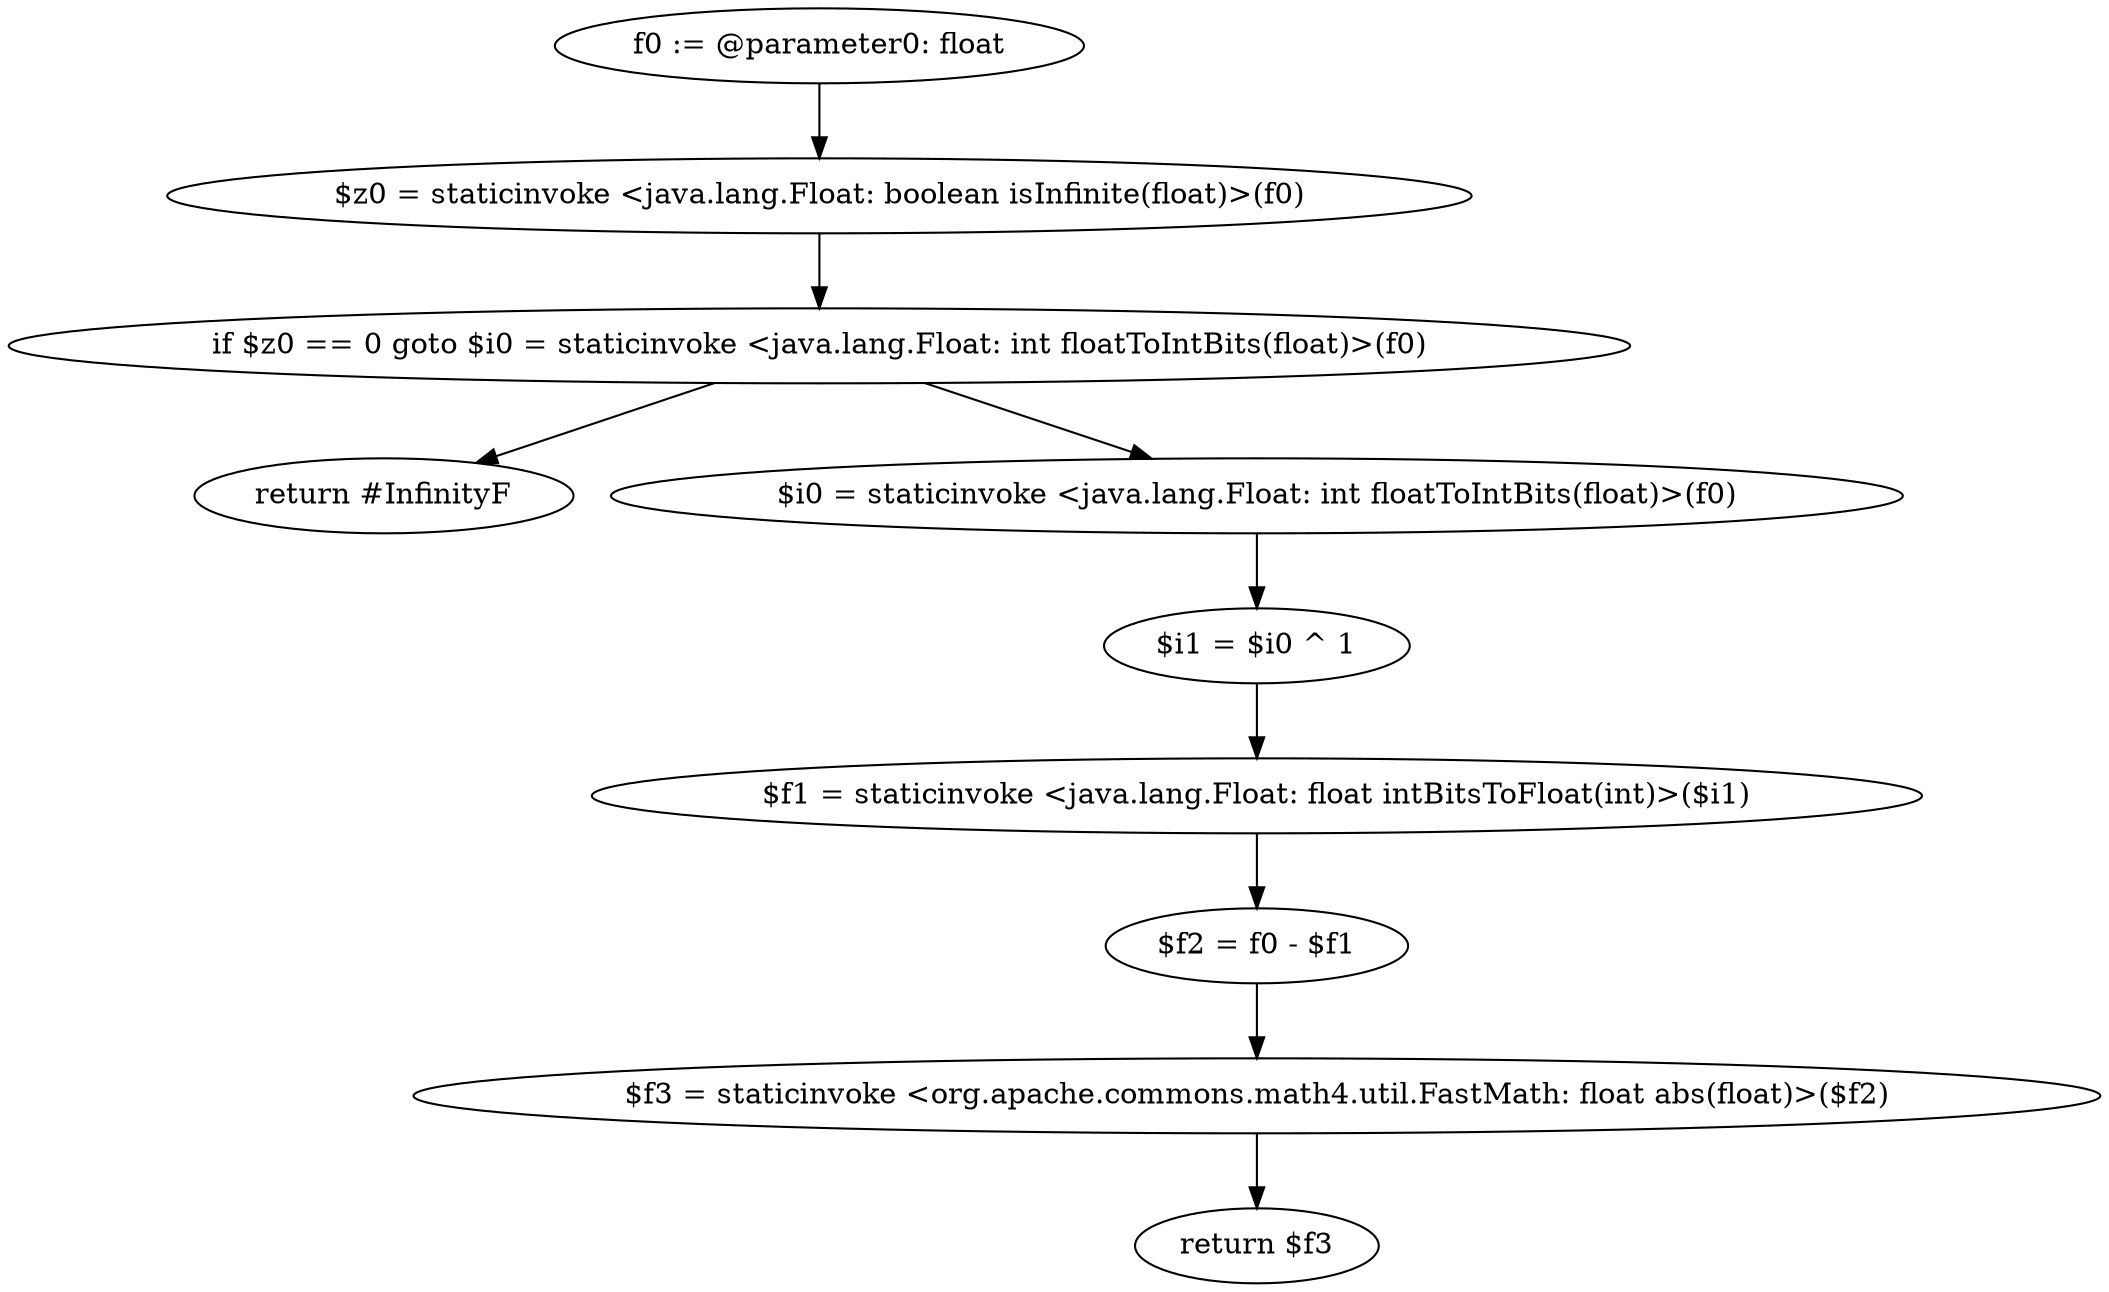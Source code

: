 digraph "unitGraph" {
    "f0 := @parameter0: float"
    "$z0 = staticinvoke <java.lang.Float: boolean isInfinite(float)>(f0)"
    "if $z0 == 0 goto $i0 = staticinvoke <java.lang.Float: int floatToIntBits(float)>(f0)"
    "return #InfinityF"
    "$i0 = staticinvoke <java.lang.Float: int floatToIntBits(float)>(f0)"
    "$i1 = $i0 ^ 1"
    "$f1 = staticinvoke <java.lang.Float: float intBitsToFloat(int)>($i1)"
    "$f2 = f0 - $f1"
    "$f3 = staticinvoke <org.apache.commons.math4.util.FastMath: float abs(float)>($f2)"
    "return $f3"
    "f0 := @parameter0: float"->"$z0 = staticinvoke <java.lang.Float: boolean isInfinite(float)>(f0)";
    "$z0 = staticinvoke <java.lang.Float: boolean isInfinite(float)>(f0)"->"if $z0 == 0 goto $i0 = staticinvoke <java.lang.Float: int floatToIntBits(float)>(f0)";
    "if $z0 == 0 goto $i0 = staticinvoke <java.lang.Float: int floatToIntBits(float)>(f0)"->"return #InfinityF";
    "if $z0 == 0 goto $i0 = staticinvoke <java.lang.Float: int floatToIntBits(float)>(f0)"->"$i0 = staticinvoke <java.lang.Float: int floatToIntBits(float)>(f0)";
    "$i0 = staticinvoke <java.lang.Float: int floatToIntBits(float)>(f0)"->"$i1 = $i0 ^ 1";
    "$i1 = $i0 ^ 1"->"$f1 = staticinvoke <java.lang.Float: float intBitsToFloat(int)>($i1)";
    "$f1 = staticinvoke <java.lang.Float: float intBitsToFloat(int)>($i1)"->"$f2 = f0 - $f1";
    "$f2 = f0 - $f1"->"$f3 = staticinvoke <org.apache.commons.math4.util.FastMath: float abs(float)>($f2)";
    "$f3 = staticinvoke <org.apache.commons.math4.util.FastMath: float abs(float)>($f2)"->"return $f3";
}

